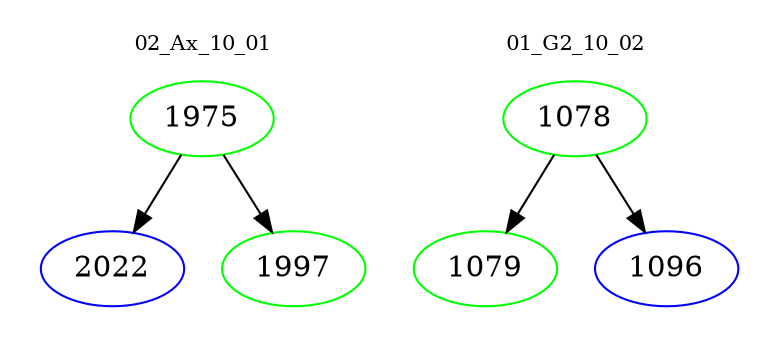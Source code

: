 digraph{
subgraph cluster_0 {
color = white
label = "02_Ax_10_01";
fontsize=10;
T0_1975 [label="1975", color="green"]
T0_1975 -> T0_2022 [color="black"]
T0_2022 [label="2022", color="blue"]
T0_1975 -> T0_1997 [color="black"]
T0_1997 [label="1997", color="green"]
}
subgraph cluster_1 {
color = white
label = "01_G2_10_02";
fontsize=10;
T1_1078 [label="1078", color="green"]
T1_1078 -> T1_1079 [color="black"]
T1_1079 [label="1079", color="green"]
T1_1078 -> T1_1096 [color="black"]
T1_1096 [label="1096", color="blue"]
}
}
